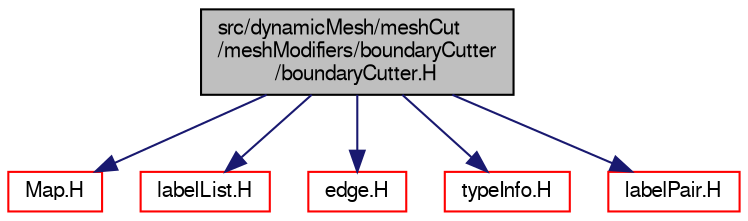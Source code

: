 digraph "src/dynamicMesh/meshCut/meshModifiers/boundaryCutter/boundaryCutter.H"
{
  bgcolor="transparent";
  edge [fontname="FreeSans",fontsize="10",labelfontname="FreeSans",labelfontsize="10"];
  node [fontname="FreeSans",fontsize="10",shape=record];
  Node0 [label="src/dynamicMesh/meshCut\l/meshModifiers/boundaryCutter\l/boundaryCutter.H",height=0.2,width=0.4,color="black", fillcolor="grey75", style="filled", fontcolor="black"];
  Node0 -> Node1 [color="midnightblue",fontsize="10",style="solid",fontname="FreeSans"];
  Node1 [label="Map.H",height=0.2,width=0.4,color="red",URL="$a08489.html"];
  Node0 -> Node47 [color="midnightblue",fontsize="10",style="solid",fontname="FreeSans"];
  Node47 [label="labelList.H",height=0.2,width=0.4,color="red",URL="$a12380.html"];
  Node0 -> Node56 [color="midnightblue",fontsize="10",style="solid",fontname="FreeSans"];
  Node56 [label="edge.H",height=0.2,width=0.4,color="red",URL="$a11300.html"];
  Node0 -> Node120 [color="midnightblue",fontsize="10",style="solid",fontname="FreeSans"];
  Node120 [label="typeInfo.H",height=0.2,width=0.4,color="red",URL="$a09341.html"];
  Node0 -> Node136 [color="midnightblue",fontsize="10",style="solid",fontname="FreeSans"];
  Node136 [label="labelPair.H",height=0.2,width=0.4,color="red",URL="$a12431.html"];
}
